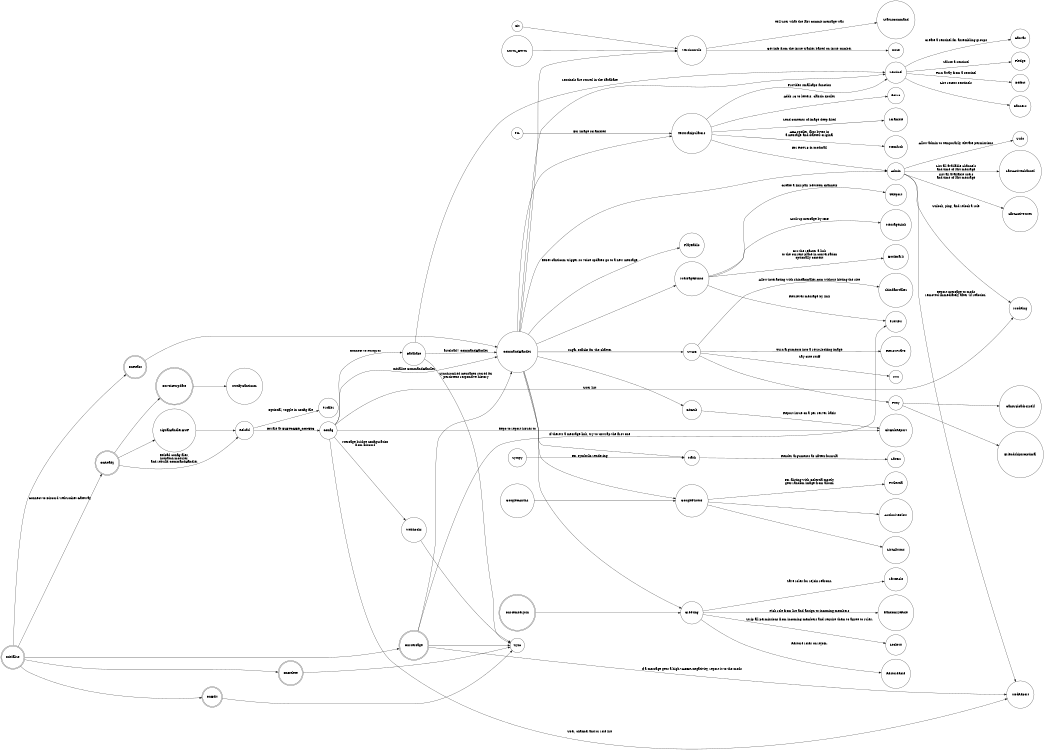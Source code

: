 digraph fletcher {
    rankdir=LR;
    size="8,5"
        graph [ dpi = 600 ];
    node [shape = doublecircle]; Initialize OnReady OnMessage OnEdit OnDelete OnReact OnVoiceUpdate OnMemberJoin;
    node [shape = circle];
    Initialize -> OnReady [ label = "Connect to Discord WebSocket Gateway" ];
    OnReady -> Reload [ label = "Reload config files,\nhotpatch modules,\nand rebuild CommandHandler" ];
    Reload -> Config [ label = "INI file at FLETCHER_CONFIG" ];
    Reload -> Profiler [ label = "Optional, toggle in config file" ];
    Config -> Webhooks [ label = "Message bridge configuration\nfrom Discord" ];
    Webhooks -> Sync;
    Config -> Database [ label = "Connect to Postgres" ];
    Config -> CommandHandler [ label = "Initialize CommandHandler" ];
    Database -> CommandHandler [ label = "autoload() CommandHandler" ];
    Database -> Sync [ label = "Synchronized messages stored for\npersistent responsive history" ];
    CommandHandler -> VersionUtils;
    Git -> VersionUtils;
    LXML_HTML -> VersionUtils;
    VersionUtils -> StatusCommand [ label = "Tell user what the last commit message was" ];
    VersionUtils -> Issue [ label = "Get info from the issue tracker based on issue number" ];
    CommandHandler -> TextManipulators;
    PIL -> TextManipulators [ label = "For image scrambled" ];
    TextManipulators -> Memfrob [ label = "AKA spoiler, flips bytes in\na message and deletes original" ];
    TextManipulators -> Rot13 [ label = "Adds 13 to letters, classic spoiler" ];
    TextManipulators -> Scramble [ label = "Send contents of image deep fried" ];
    CommandHandler -> Greeting;
    Greeting -> RandomizeRole [ label = "Pick role from list and assign to incoming members" ];
    Greeting -> Lockout [ label = "Strip all permissions from incoming members and require them to agree to rules." ];
    Greeting -> RestoreRole [ label = "Restore roles on rejoin." ];
    Greeting -> SaveRole [ label = "Save roles for rejoin reasons." ];
    CommandHandler -> Sentinel;
    TextManipulators -> Sentinel [ label = "Provides smallcaps function" ];
    Database -> Sentinel [ label = "Sentinels are stored in the database" ];
    Sentinel -> Canvas [ label = "Create a sentinel for assembling groups" ];
    Sentinel -> Pledge [ label = "Salute a sentinel" ];
    Sentinel -> Defect [ label = "Turn away from a sentinel" ];
    Sentinel -> Banners [ label = "List recent sentinels" ];
    CommandHandler -> MessageFuncs;
    MessageFuncs -> Teleport [ label = "Create a link pair between channels" ];
    MessageFuncs -> MessageLink [ label = "Look up message by ID#" ];
    MessageFuncs -> Preview [ label = "Retrieves message by link" ];
    MessageFuncs -> Bookmark [ label = "DM the reacter a link\nto the current place in conversation\noptionally context" ];
    CommandHandler -> Math;
    Sympy -> Math [ label = "For symbolic rendering" ];
    Math -> LaTeX [ label = "Render arguments as LaTeX formula" ];
    CommandHandler -> Admin;
    TextManipulators -> Admin [ label = "For ROT13 in modmail" ];
    Admin -> ModPing [ label = "Unlock, ping, and relock a role" ];
    Config -> ModPing [ label = "User list" ];
    Admin -> ModReport [ label = "Report message to mods\nremoved immediately after (if reaction)" ];
    Config -> ModReport [ label = "User, channel and/or role list" ];
    Admin -> LastActiveChannel [ label = "List all available channels\nand time of last message" ];
    Admin -> LastActiveUser [ label = "List all available users\nand time of last message" ];
    Admin -> Sudo [ label = "Allow admin to temporarily elevate permissions" ];
    CommandHandler -> SWAG [ label = "Sugar snacks for the chatter" ];
    SWAG -> uwu [ label = "Say cute stuff" ];
    SWAG -> ShindanMaker [ label = "Allow interacting with shindanmaker.com without hitting the site" ];
    SWAG -> RetrowWave [ label = "Turn arguments into a retro-looking image" ];
    SWAG -> Pony;
    Pony -> CanIUploadMyself;
    Pony -> FriendshipIsOptimal;
    CommandHandler -> GooglePhotos;
    GoogleOAuth2 -> GooglePhotos;
    GooglePhotos -> AuthorizeFlow;
    GooglePhotos -> ListAlbums;
    GooglePhotos -> Twilestia [ label = "For flirting with Celestia mostly\ngets random image from album" ];
    CommandHandler -> GitHub;
    GitHub -> GitHubReport [ label = "Report issue on a per server basis" ];
    Config -> GitHubReport [ label = "Repo to report issues to" ];
    CommandHandler -> PlayRadio [ label = "Reset canticum trigger so voice updates go to a new message" ];
    OnReady -> SignalHandlerHUP;
    OnReady -> OnVoiceUpdate;
    SignalHandlerHUP -> Reload;
    Initialize -> OnMessage;
    OnMessage -> Sync;
    OnMessage -> CommandHandler;
    OnMessage -> Preview [ label = "If there's a message link, try to unwrap the first one" ];
    OnMessage -> ModReport [ label = "If a message gets a high VADER negativity, report it to the mods" ];
    Initialize -> OnEdit;
    OnEdit -> Sync;
    Initialize -> OnDelete;
    OnDelete -> Sync;
    Initialize -> OnReact;
    OnReact -> CommandHandler;
    OnVoiceUpdate -> NotifyCanticum;
    OnMemberJoin -> Greeting;
}
